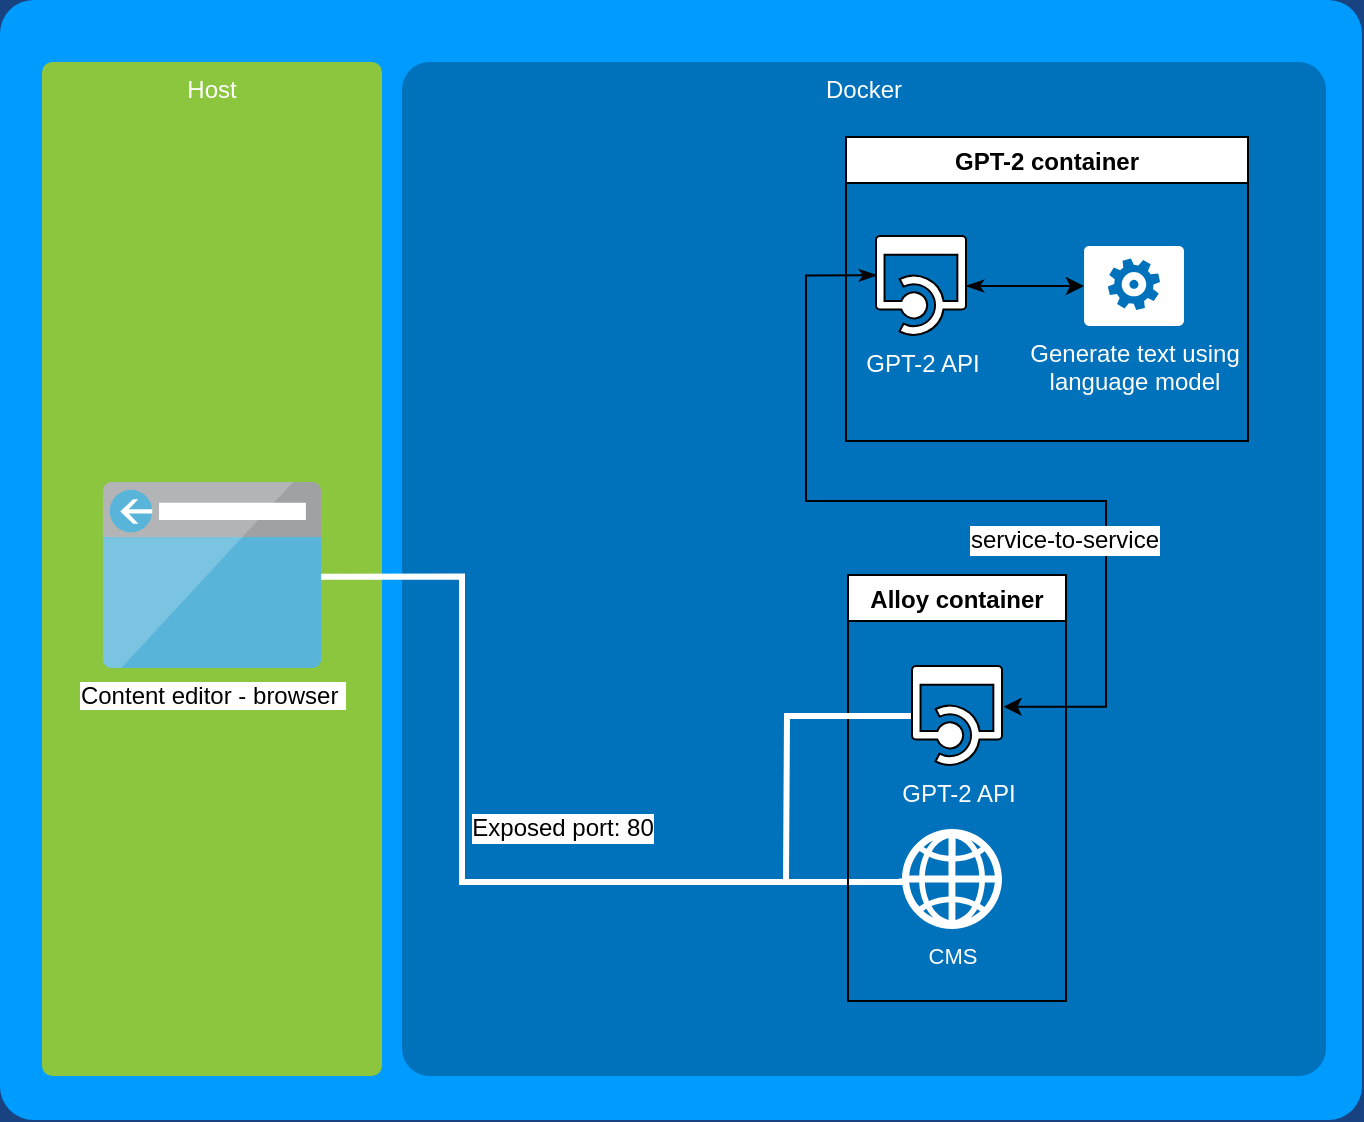 <mxfile version="10.6.2" type="device"><diagram name="Page-1" id="7a6c530e-6e37-e111-ec74-82921da8cc10"><mxGraphModel dx="1313" dy="883" grid="1" gridSize="10" guides="1" tooltips="1" connect="1" arrows="1" fold="1" page="1" pageScale="1.5" pageWidth="1169" pageHeight="826" background="#184380" math="0" shadow="0"><root><mxCell id="0" style=";html=1;"/><mxCell id="1" style=";html=1;" parent="0"/><mxCell id="23046e2b9bb16c14-116" value="" style="whiteSpace=wrap;html=1;rounded=1;shadow=0;strokeColor=none;strokeWidth=2;fillColor=#009BFF;fontSize=20;fontColor=#FFFFFF;align=center;arcSize=3;verticalAlign=top;spacingTop=4;" parent="1" vertex="1"><mxGeometry x="19" y="30" width="681" height="560" as="geometry"/></mxCell><mxCell id="yZ-AJ0tICpHGc8Zxf6Kt-21" value="Host" style="rounded=1;whiteSpace=wrap;html=1;shadow=0;strokeWidth=2;fillColor=#8BC63E;fontSize=12;fontColor=#FFFFFF;align=center;strokeColor=none;arcSize=3;verticalAlign=top;" vertex="1" parent="1"><mxGeometry x="40" y="61" width="170" height="507" as="geometry"/></mxCell><mxCell id="23046e2b9bb16c14-64" value="Docker" style="rounded=1;whiteSpace=wrap;html=1;shadow=0;strokeWidth=2;fillColor=#0072BC;fontSize=12;fontColor=#FFFFFF;align=center;strokeColor=none;arcSize=3;verticalAlign=top;" parent="1" vertex="1"><mxGeometry x="220" y="61" width="462" height="507" as="geometry"/></mxCell><mxCell id="23046e2b9bb16c14-67" value="CMS" style="shadow=0;dashed=0;html=1;strokeColor=none;shape=mxgraph.mscae.enterprise.web;fillColor=#FFFFFF;rounded=1;fontSize=11;fontColor=#FFFFFF;align=center;verticalAlign=top;labelPosition=center;verticalLabelPosition=bottom;" parent="1" vertex="1"><mxGeometry x="470" y="444.5" width="50" height="50" as="geometry"/></mxCell><mxCell id="23046e2b9bb16c14-119" style="edgeStyle=orthogonalEdgeStyle;rounded=0;elbow=vertical;html=1;entryX=-0.002;entryY=0.494;entryPerimeter=0;startArrow=none;startFill=0;startSize=10;endArrow=none;endFill=0;endSize=10;strokeColor=#FFFFFF;strokeWidth=3;fontSize=20;fontColor=#FFFFFF;exitX=0.996;exitY=0.509;exitDx=0;exitDy=0;exitPerimeter=0;" parent="1" source="yZ-AJ0tICpHGc8Zxf6Kt-14" target="23046e2b9bb16c14-67" edge="1"><mxGeometry relative="1" as="geometry"><Array as="points"><mxPoint x="250" y="318"/><mxPoint x="250" y="471"/><mxPoint x="470" y="471"/></Array><mxPoint x="301.706" y="504.5" as="sourcePoint"/></mxGeometry></mxCell><mxCell id="yZ-AJ0tICpHGc8Zxf6Kt-12" value="Exposed port: 80" style="text;html=1;resizable=0;points=[];align=center;verticalAlign=middle;labelBackgroundColor=#ffffff;" vertex="1" connectable="0" parent="23046e2b9bb16c14-119"><mxGeometry x="-0.111" y="-5" relative="1" as="geometry"><mxPoint x="55" y="-1.5" as="offset"/></mxGeometry></mxCell><mxCell id="yZ-AJ0tICpHGc8Zxf6Kt-7" style="edgeStyle=orthogonalEdgeStyle;rounded=0;orthogonalLoop=1;jettySize=auto;html=1;exitX=1;exitY=0.5;exitDx=0;exitDy=0;exitPerimeter=0;startArrow=classicThin;startFill=1;" edge="1" parent="1" source="yZ-AJ0tICpHGc8Zxf6Kt-2" target="yZ-AJ0tICpHGc8Zxf6Kt-6"><mxGeometry relative="1" as="geometry"/></mxCell><mxCell id="yZ-AJ0tICpHGc8Zxf6Kt-16" style="edgeStyle=orthogonalEdgeStyle;rounded=0;orthogonalLoop=1;jettySize=auto;html=1;entryX=1.018;entryY=0.407;entryDx=0;entryDy=0;entryPerimeter=0;startArrow=classicThin;startFill=1;exitX=0.011;exitY=0.393;exitDx=0;exitDy=0;exitPerimeter=0;" edge="1" parent="1" source="yZ-AJ0tICpHGc8Zxf6Kt-2" target="yZ-AJ0tICpHGc8Zxf6Kt-5"><mxGeometry relative="1" as="geometry"><Array as="points"><mxPoint x="422" y="167.5"/><mxPoint x="422" y="280.5"/><mxPoint x="572" y="280.5"/><mxPoint x="572" y="383.5"/></Array></mxGeometry></mxCell><mxCell id="yZ-AJ0tICpHGc8Zxf6Kt-17" value="service-to-service" style="text;html=1;resizable=0;points=[];align=center;verticalAlign=middle;labelBackgroundColor=#ffffff;" vertex="1" connectable="0" parent="yZ-AJ0tICpHGc8Zxf6Kt-16"><mxGeometry x="0.084" relative="1" as="geometry"><mxPoint x="32" y="19" as="offset"/></mxGeometry></mxCell><mxCell id="yZ-AJ0tICpHGc8Zxf6Kt-2" value="&lt;font color=&quot;#ffffff&quot;&gt;GPT-2 API&lt;/font&gt;" style="shadow=0;dashed=0;html=1;labelPosition=center;verticalLabelPosition=bottom;verticalAlign=top;align=center;shape=mxgraph.mscae.cloud.api_app;gradientColor=#ffffff;" vertex="1" parent="1"><mxGeometry x="457" y="148" width="45" height="50" as="geometry"/></mxCell><mxCell id="yZ-AJ0tICpHGc8Zxf6Kt-3" value="GPT-2 container" style="swimlane;gradientColor=#ffffff;" vertex="1" parent="1"><mxGeometry x="442" y="98.5" width="201" height="152" as="geometry"/></mxCell><mxCell id="yZ-AJ0tICpHGc8Zxf6Kt-6" value="&lt;font color=&quot;#ffffff&quot;&gt;Generate text using&lt;br&gt;language model&lt;/font&gt;" style="shadow=0;dashed=0;html=1;strokeColor=none;fillColor=#FFFFFF;labelPosition=center;verticalLabelPosition=bottom;verticalAlign=top;align=center;shape=mxgraph.azure.worker_role;" vertex="1" parent="yZ-AJ0tICpHGc8Zxf6Kt-3"><mxGeometry x="119" y="54.5" width="50" height="40" as="geometry"/></mxCell><mxCell id="yZ-AJ0tICpHGc8Zxf6Kt-4" value="Alloy container" style="swimlane;gradientColor=#ffffff;" vertex="1" parent="1"><mxGeometry x="443" y="317.5" width="109" height="213" as="geometry"/></mxCell><mxCell id="yZ-AJ0tICpHGc8Zxf6Kt-20" style="edgeStyle=orthogonalEdgeStyle;rounded=0;orthogonalLoop=1;jettySize=auto;html=1;startArrow=none;startFill=0;endArrow=none;endFill=0;strokeColor=#FFFFFF;strokeWidth=3;fontColor=#FFFFFF;" edge="1" parent="1" source="yZ-AJ0tICpHGc8Zxf6Kt-5"><mxGeometry relative="1" as="geometry"><mxPoint x="412" y="470.5" as="targetPoint"/></mxGeometry></mxCell><mxCell id="yZ-AJ0tICpHGc8Zxf6Kt-5" value="&lt;font color=&quot;#ffffff&quot;&gt;GPT-2 API&lt;/font&gt;" style="shadow=0;dashed=0;html=1;labelPosition=center;verticalLabelPosition=bottom;verticalAlign=top;align=center;shape=mxgraph.mscae.cloud.api_app;gradientColor=#ffffff;" vertex="1" parent="1"><mxGeometry x="475" y="363" width="45" height="50" as="geometry"/></mxCell><mxCell id="yZ-AJ0tICpHGc8Zxf6Kt-9" value="" style="shape=image;html=1;verticalAlign=top;verticalLabelPosition=bottom;labelBackgroundColor=#ffffff;imageAspect=0;aspect=fixed;image=https://cdn0.iconfinder.com/data/icons/social-media-2127/48/social_media_social_media_logo_docker-128.png;fillColor=#FFFFFF;gradientColor=#ffffff;" vertex="1" parent="1"><mxGeometry x="222" y="70" width="128" height="128" as="geometry"/></mxCell><mxCell id="yZ-AJ0tICpHGc8Zxf6Kt-14" value="Content editor - browser&amp;nbsp;" style="aspect=fixed;html=1;perimeter=none;align=center;shadow=0;dashed=0;image;fontSize=12;image=img/lib/mscae/Browser.svg;fillColor=#FFFFFF;gradientColor=#ffffff;" vertex="1" parent="1"><mxGeometry x="70" y="271" width="110" height="93" as="geometry"/></mxCell></root></mxGraphModel></diagram></mxfile>